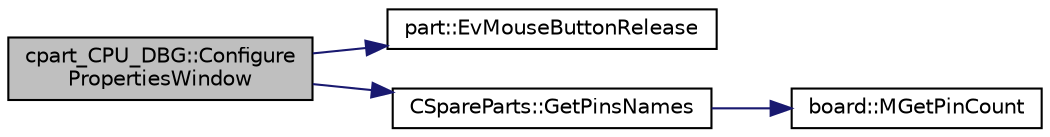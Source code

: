 digraph "cpart_CPU_DBG::ConfigurePropertiesWindow"
{
 // LATEX_PDF_SIZE
  edge [fontname="Helvetica",fontsize="10",labelfontname="Helvetica",labelfontsize="10"];
  node [fontname="Helvetica",fontsize="10",shape=record];
  rankdir="LR";
  Node1 [label="cpart_CPU_DBG::Configure\lPropertiesWindow",height=0.2,width=0.4,color="black", fillcolor="grey75", style="filled", fontcolor="black",tooltip="Called to configure the properties window."];
  Node1 -> Node2 [color="midnightblue",fontsize="10",style="solid",fontname="Helvetica"];
  Node2 [label="part::EvMouseButtonRelease",height=0.2,width=0.4,color="black", fillcolor="white", style="filled",URL="$classpart.html#ad99e90d6389a2cbbca423ec7e9371f49",tooltip="Event handler on the part."];
  Node1 -> Node3 [color="midnightblue",fontsize="10",style="solid",fontname="Helvetica"];
  Node3 [label="CSpareParts::GetPinsNames",height=0.2,width=0.4,color="black", fillcolor="white", style="filled",URL="$class_c_spare_parts.html#aafd37c23afd7ccd809ab85032a479a62",tooltip="Return the name of all pins."];
  Node3 -> Node4 [color="midnightblue",fontsize="10",style="solid",fontname="Helvetica"];
  Node4 [label="board::MGetPinCount",height=0.2,width=0.4,color="black", fillcolor="white", style="filled",URL="$classboard.html#a670f0ecc8e8b3208a863588ebfeef533",tooltip="board microcontroller pin count"];
}
